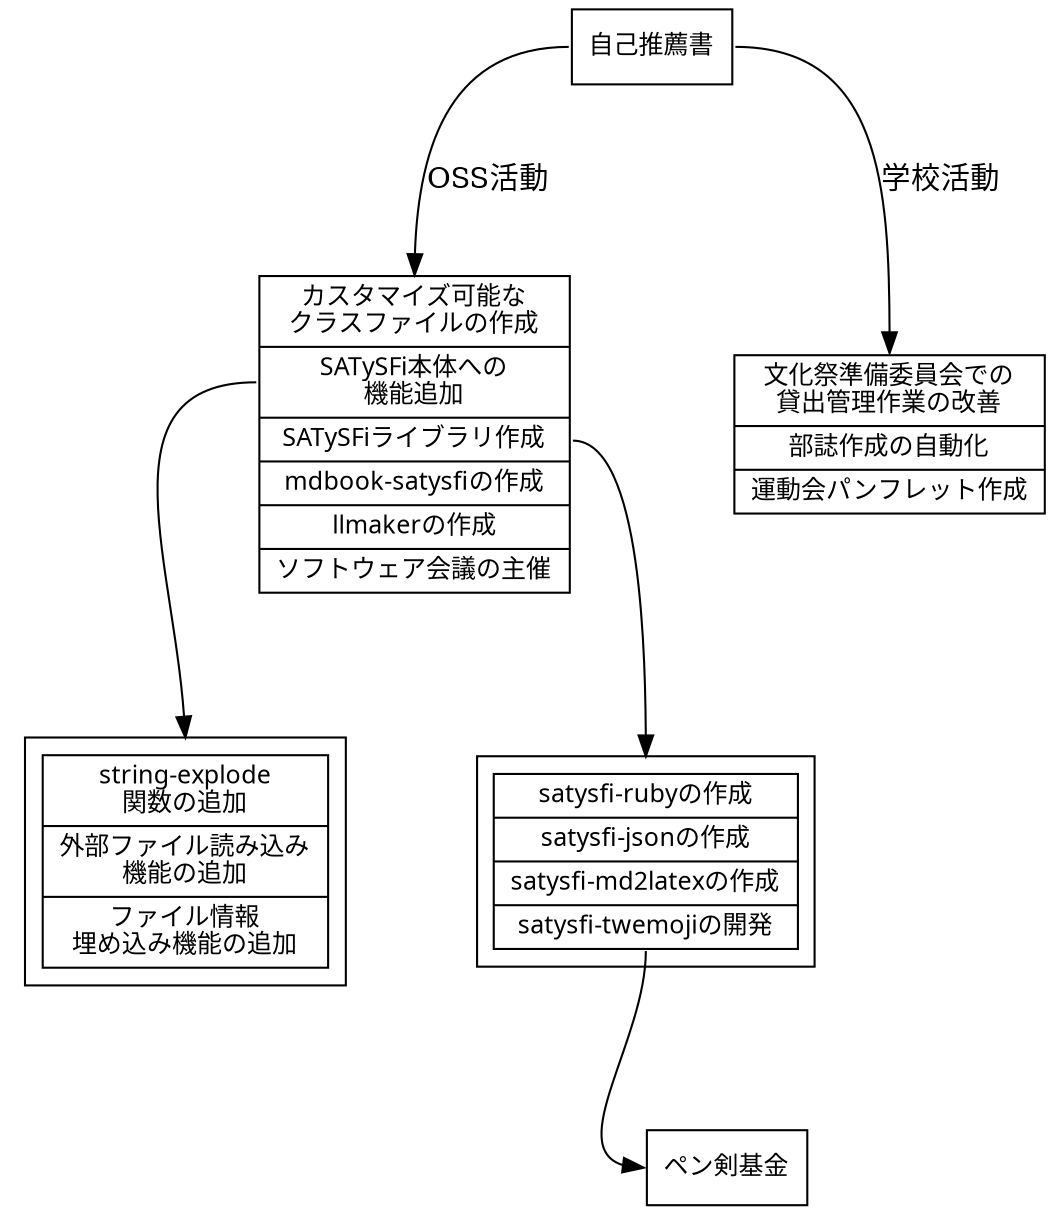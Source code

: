 digraph graphname {
  graph [
    charset = "UTF-8",
    rankdir = TB,
    nodesep = 1.1,
    ranksep = 1.05,
    compound = true
  ];

  node [
    shape = record,
    fontname = "Migu 1M",
    fontsize = 12,
  ];



  chap1sec [label = "{<p1>カスタマイズ可能な\nクラスファイルの作成|<p2>SATySFi本体への\n機能追加|<p3>SATySFiライブラリ作成|<p4>mdbook-satysfiの作成|<p5>llmakerの作成|<p6>ソフトウェア会議の主催}"]

  chap2sec [label = "{<p1>文化祭準備委員会での\n貸出管理作業の改善|<p2>部誌作成の自動化|<p3>運動会パンフレット作成}"]


  subgraph cluster_chap1sec2 {
    chap1sec2subsec [label = "{<p1>string-explode\n関数の追加|<p2>外部ファイル読み込み\n機能の追加|<p3>ファイル情報\n埋め込み機能の追加}"]
  };

  subgraph cluster_chap1sec3 {
    chap1sec3subsec [label = "{<p1>satysfi-rubyの作成|<p2>satysfi-jsonの作成|<p3>satysfi-md2latexの作成|<p4>satysfi-twemojiの開発}"]
  };






  "自己推薦書" -> chap1sec:p1 [headport=n, tailport = w, label = "OSS活動"];
  "自己推薦書" -> chap2sec:p1 [headport=n, tailport = e, label = "学校活動"];

  chap1sec:p2 -> chap1sec2subsec:p1 [lhead = "cluster_chap1sec2", headport=n];
  chap1sec:p3 -> chap1sec3subsec:p1 [lhead = "cluster_chap1sec3", headport=n];

  chap1sec3subsec:p4 -> "ペン剣基金" [headport=w]

}
